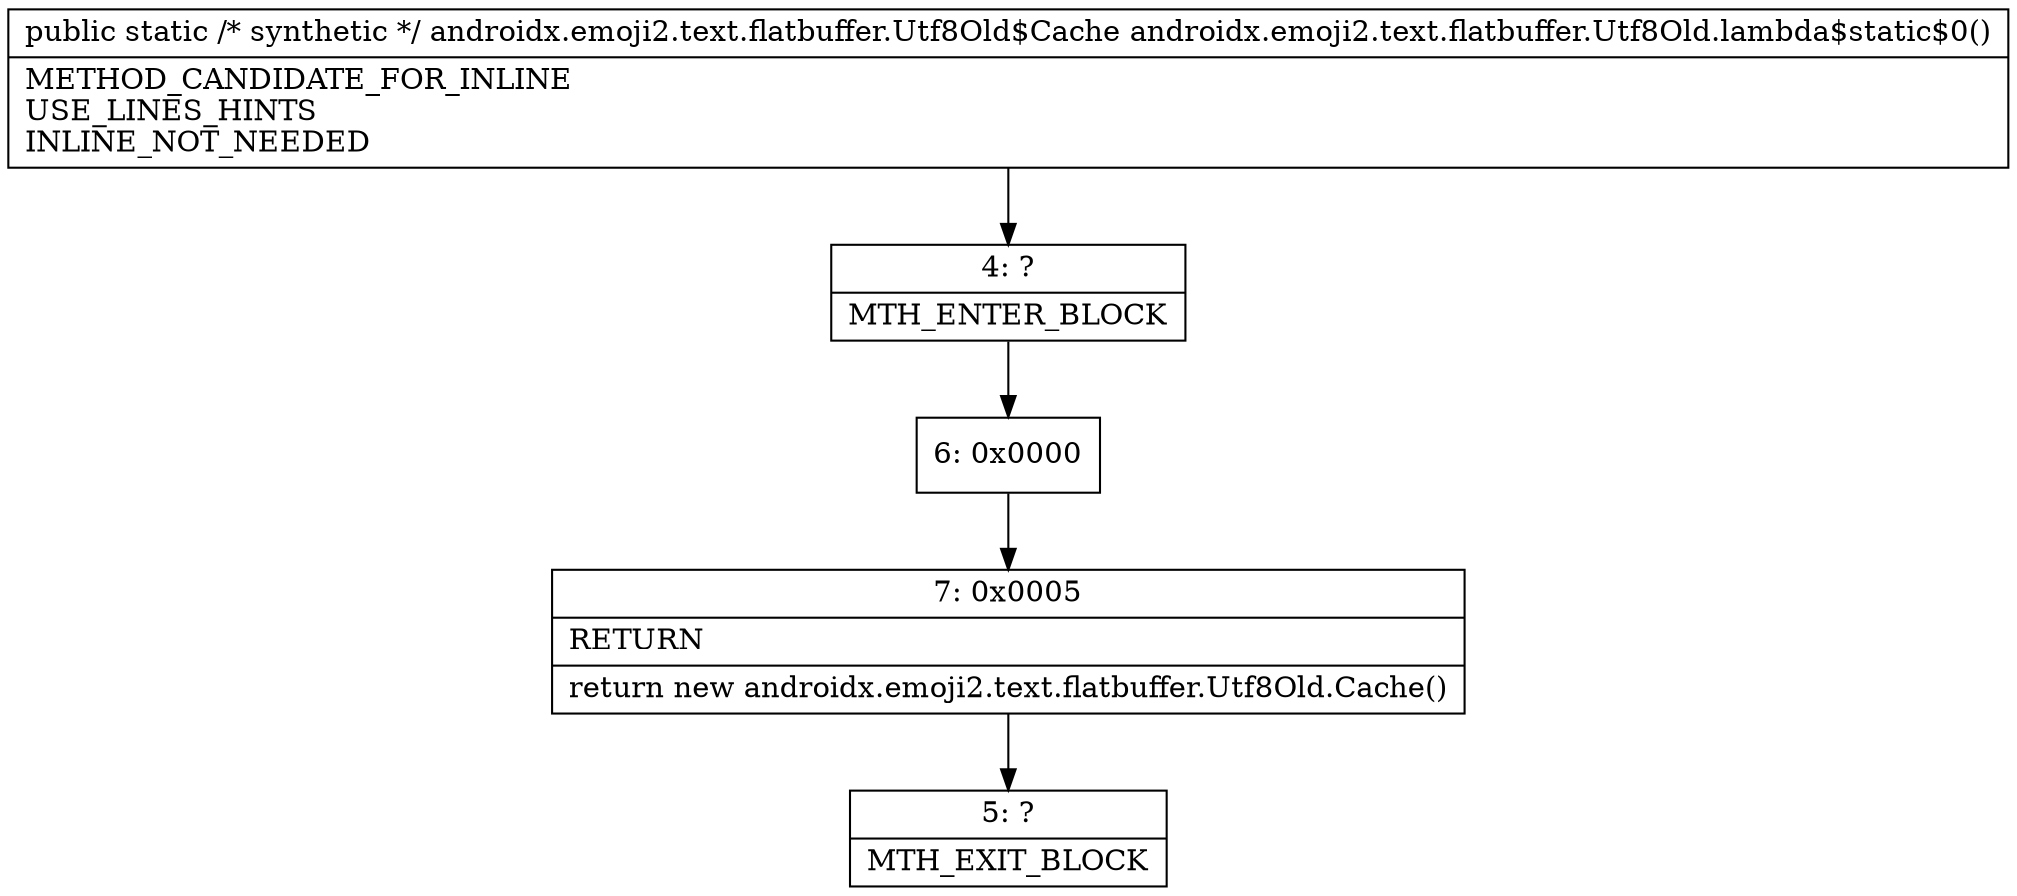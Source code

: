 digraph "CFG forandroidx.emoji2.text.flatbuffer.Utf8Old.lambda$static$0()Landroidx\/emoji2\/text\/flatbuffer\/Utf8Old$Cache;" {
Node_4 [shape=record,label="{4\:\ ?|MTH_ENTER_BLOCK\l}"];
Node_6 [shape=record,label="{6\:\ 0x0000}"];
Node_7 [shape=record,label="{7\:\ 0x0005|RETURN\l|return new androidx.emoji2.text.flatbuffer.Utf8Old.Cache()\l}"];
Node_5 [shape=record,label="{5\:\ ?|MTH_EXIT_BLOCK\l}"];
MethodNode[shape=record,label="{public static \/* synthetic *\/ androidx.emoji2.text.flatbuffer.Utf8Old$Cache androidx.emoji2.text.flatbuffer.Utf8Old.lambda$static$0()  | METHOD_CANDIDATE_FOR_INLINE\lUSE_LINES_HINTS\lINLINE_NOT_NEEDED\l}"];
MethodNode -> Node_4;Node_4 -> Node_6;
Node_6 -> Node_7;
Node_7 -> Node_5;
}

